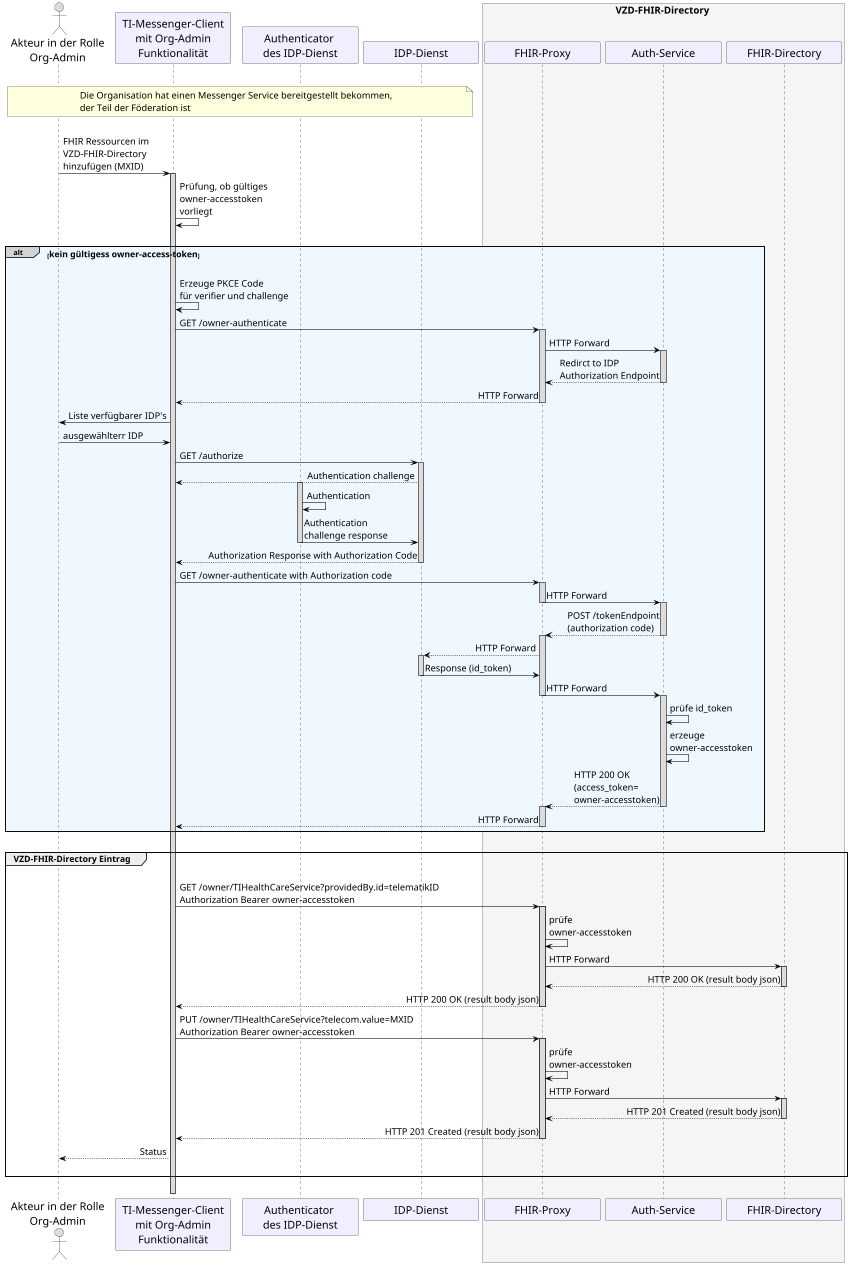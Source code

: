 /' 
# TI-Messenger 1.1
# TI-Messenger-Dienst
# UC - 10059
# Sequence Diagram
# Name: Bereitstellung eines Messenger Service für eine Organisation
'/

@startuml
skinparam sequenceMessageAlign direction
skinparam minClassWidth 200
skinparam BoxPadding 1
skinparam sequenceReferenceHeaderBackgroundColor palegreen
scale max 850 width

skinparam sequence {
ArrowColor black
ArrowFontSize 17
ActorBorderColor black
LifeLineBorderColor black
LifeLineBackgroundColor Gainsboro

ParticipantBorderColor Motivation
ParticipantBackgroundColor Motivation
ParticipantFontName Impact
ParticipantFontSize 20
ParticipantFontColor black
ParticipantBorderColor Black
ParticipantBackgroundColor MOTIVATION

ActorBackgroundColor Gainsboro
ActorFontColor black
ActorFontSize 20
ActorFontName Aapex
}
    actor U as "Akteur in der Rolle\nOrg-Admin"
    participant C as "TI-Messenger-Client\n mit Org-Admin \nFunktionalität"
    participant A as "Authenticator \ndes IDP-Dienst"
    participant I as "IDP-Dienst" 
    box <size:18>VZD-FHIR-Directory</size> #WhiteSmoke
      participant FP as "FHIR-Proxy"
      participant Auth as "Auth-Service"
      participant VZD as "FHIR-Directory"
    end box

|||
note over U, I: <size:17>Die Organisation hat einen Messenger Service bereitgestellt bekommen, \n<size:17>der Teil der Föderation ist</size>
|||

U->C: FHIR Ressourcen im \nVZD-FHIR-Directory \nhinzufügen (MXID)
  Activate C
C->C: Prüfung, ob gültiges \nowner-accesstoken \nvorliegt

|||
alt#LightGrey #AliceBlue <size:16>kein gültigess owner-access-token</size>
|||

  C->C: Erzeuge PKCE Code \nfür verifier und challenge
  C->FP: GET /owner-authenticate
    Activate FP
  FP->Auth: HTTP Forward
    Activate Auth
  Auth-->FP: Redirct to IDP \nAuthorization Endpoint
    Deactivate Auth
  FP-->C: HTTP Forward
    Deactivate FP
        
  C->U: Liste verfügbarer IDP's
  U->C: ausgewählterr IDP
    
  C->I: GET /authorize
    Activate I
  I-->C: Authentication challenge
    Activate A
  A->A: Authentication
  A->I: Authentication \nchallenge response
    Deactivate A
  I-->C: Authorization Response with Authorization Code
    Deactivate I
          
  C->FP: GET /owner-authenticate with Authorization code
    Activate FP
  FP->Auth: HTTP Forward
    Deactivate FP
    Activate Auth
  Auth-->FP: POST /tokenEndpoint\n(authorization code)
    Deactivate Auth
    Activate FP
  FP-->I: HTTP Forward
    Activate I
  I->FP: Response (id_token)
    Deactivate I
  FP->Auth: HTTP Forward
    Deactivate FP
    Activate Auth
  Auth->Auth: prüfe id_token
  Auth->Auth: erzeuge \nowner-accesstoken
  Auth-->FP: HTTP 200 OK \n(access_token=\nowner-accesstoken)
    Deactivate Auth
    Activate FP
  FP-->C: HTTP Forward
    Deactivate FP
end
      
|||

group <size:16>VZD-FHIR-Directory Eintrag</size>
  |||
  C->FP: GET /owner/TIHealthCareService?providedBy.id=telematikID \nAuthorization Bearer owner-accesstoken
    Activate FP
  FP->FP: prüfe \nowner-accesstoken
  FP->VZD: HTTP Forward
    Activate VZD
  VZD-->FP: HTTP 200 OK (result body json)
    Deactivate VZD
  FP-->C: HTTP 200 OK (result body json)
    Deactivate FP
  C->FP: PUT /owner/TIHealthCareService?telecom.value=MXID \nAuthorization Bearer owner-accesstoken
    Activate FP
  FP->FP: prüfe \nowner-accesstoken
  FP->VZD: HTTP Forward
    Activate VZD
  VZD-->FP: HTTP 201 Created (result body json)
    Deactivate VZD
  FP-->C: HTTP 201 Created (result body json)
    Deactivate FP
  C-->U: Status    
  |||
end
|||

  Deactivate C
@enduml
